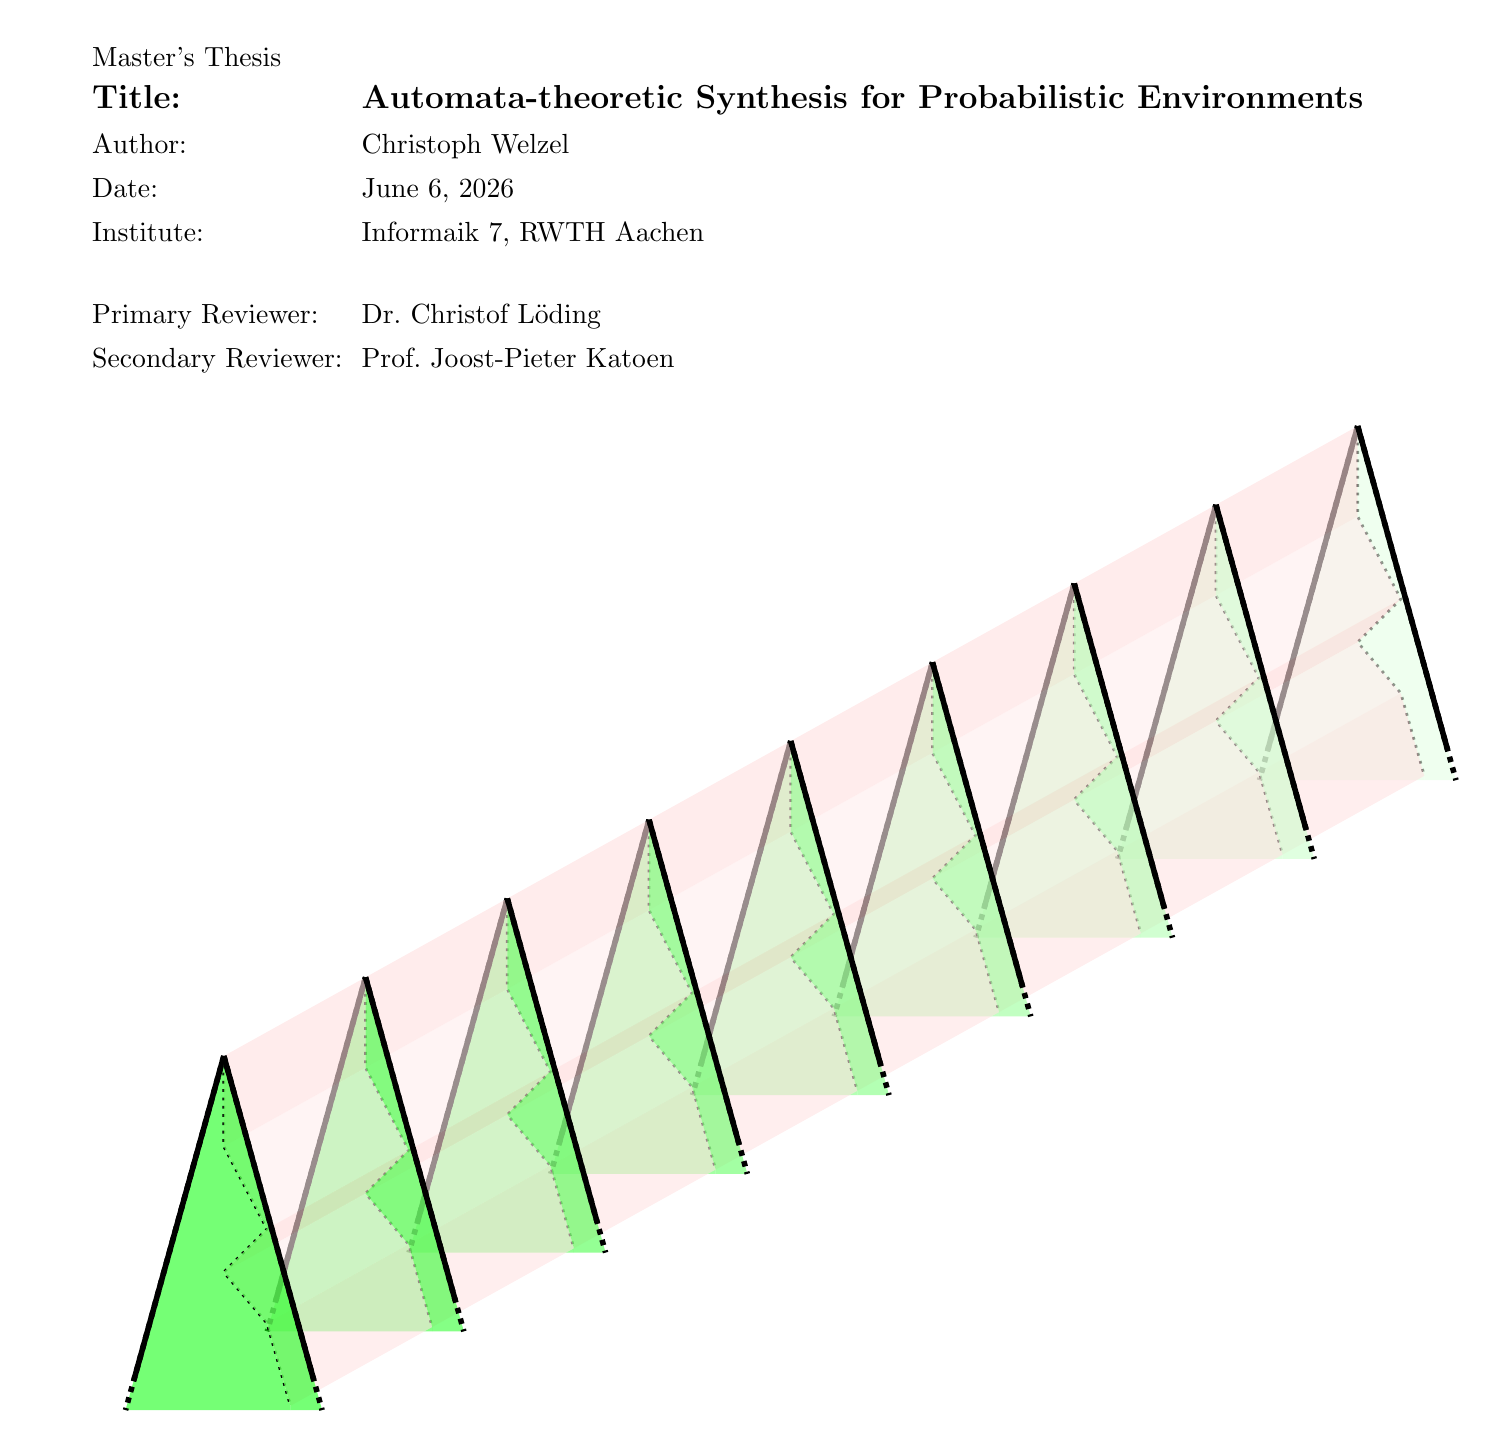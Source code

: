 \tikzset{
  outline/.style={
    line width = 2pt
  },
  pathline/.style={
    line width = 1pt,
    dotted
  }
}
\newcommand{\runtree}[4][pathline]{%
  \node (#2 c) at #3 {};
  \node[above=2 of #2 c] (#2 t) {};
  \node[below left=2 and 1 of #2 c] (#2 l) {};
  \node[below right=2 and 1 of #2 c] (#2 r) {};

  \node[below =0.9 of #2 t] (#2 p1) {};
  \node[below right=0.8 and 0.3 of #2 p1] (#2 p2) {};
  \node[below left=0.3 and 0.3 of #2 p2] (#2 p3) {};
  \node[below right=0.4 and 0.3 of #2 p3] (#2 p4) {};
  \node[below right=0.8 and 0.05 of #2 p4] (#2 p5) {};

  \node (#2 b) at (#2 l-|#2 p5) {};


  \begin{scope}[on background layer]
    \draw[draw=none, fill=#4, fill opacity=0.6]
      (#2 t.center) -- (#2 p1.center) -- (#2 p2.center) -- (#2 p3.center) 
      -- (#2 p4.center) -- (#2 p5.center) -- (#2 b.center) -- (#2 l.center) 
      -- cycle;
  \end{scope}
  \draw[draw=none, fill=#4, fill opacity=0.6]
    (#2 t.center) -- (#2 p1.center) -- (#2 p2.center) -- (#2 p3.center) 
    -- (#2 p4.center) -- (#2 p5.center) -- (#2 b.center) -- (#2 r.center) 
    -- cycle;

  \begin{scope}[on background layer]
    \draw[#1] (#2 t.center) -- (#2 p1.center) -- (#2 p2.center) 
      -- (#2 p3.center) -- (#2 p4.center) -- (#2 p5.center);
    \draw[outline, shorten > = 0.4cm] (#2 t.center) to (#2 l.center);
    \draw[outline, dotted] (#2 t.center) to (#2 l.center);
  \end{scope}

  \draw[outline, shorten > = 0.4cm] (#2 t.center) to (#2 r.center);
  \draw[outline, dotted] (#2 t.center) to (#2 r.center);

}
\newcommand{\cutplain}[6][0.6]{%
  \draw [fill = #6, fill opacity = #1, draw = none]
    (#2 #3.center) -- (#4 #3.center) -- (#4 #5.center)
    -- (#2 #5.center) -- cycle;
}

\newcommand{\y}[1]{%
  1.0*#1 - 5
}
\newcommand{\x}[1]{%
  -1.8*#1 + 8
}

\begin{tikzpicture}
  \matrix (data) [
    matrix of nodes,
    nodes = {
      rectangle,
      minimum height = 0.5cm,
      draw = none,
      anchor = base west
    }
  ] {
    Master's Thesis & \\
    \large{\textbf{Title:}}  & \large{\textbf{Automata-theoretic Synthesis for
      Probabilistic Environments}} \\
    Author: & Christoph Welzel \\
    Date:   & \today \\
    Institute: & Informaik 7, RWTH Aachen \\
    \vspace{0.2cm} & \\
    Primary Reviewer: & Dr.~Christof Löding \\
    Secondary Reviewer: & Prof.~Joost-Pieter Katoen \\
  };
  \foreach \color [count = \counter from 0] in {green!10,green!20,green!30,%
    green!40,green!50,green!60,green!70,green!80,green!90} {
    \runtree{\counter}{(\x{\counter}, -\y{\counter})}{\color};
  }
  \begin{scope}[on background layer]
    \cutplain{0}{t} {8}{p1}{pink!50};
    \cutplain{0}{p1}{8}{p2}{pink!30};
    \cutplain{0}{p2}{8}{p3}{pink!60};
    \cutplain{0}{p3}{8}{p4}{pink!30};
    \cutplain{0}{p4}{8}{p5}{pink!45};
  \end{scope}

\end{tikzpicture}
